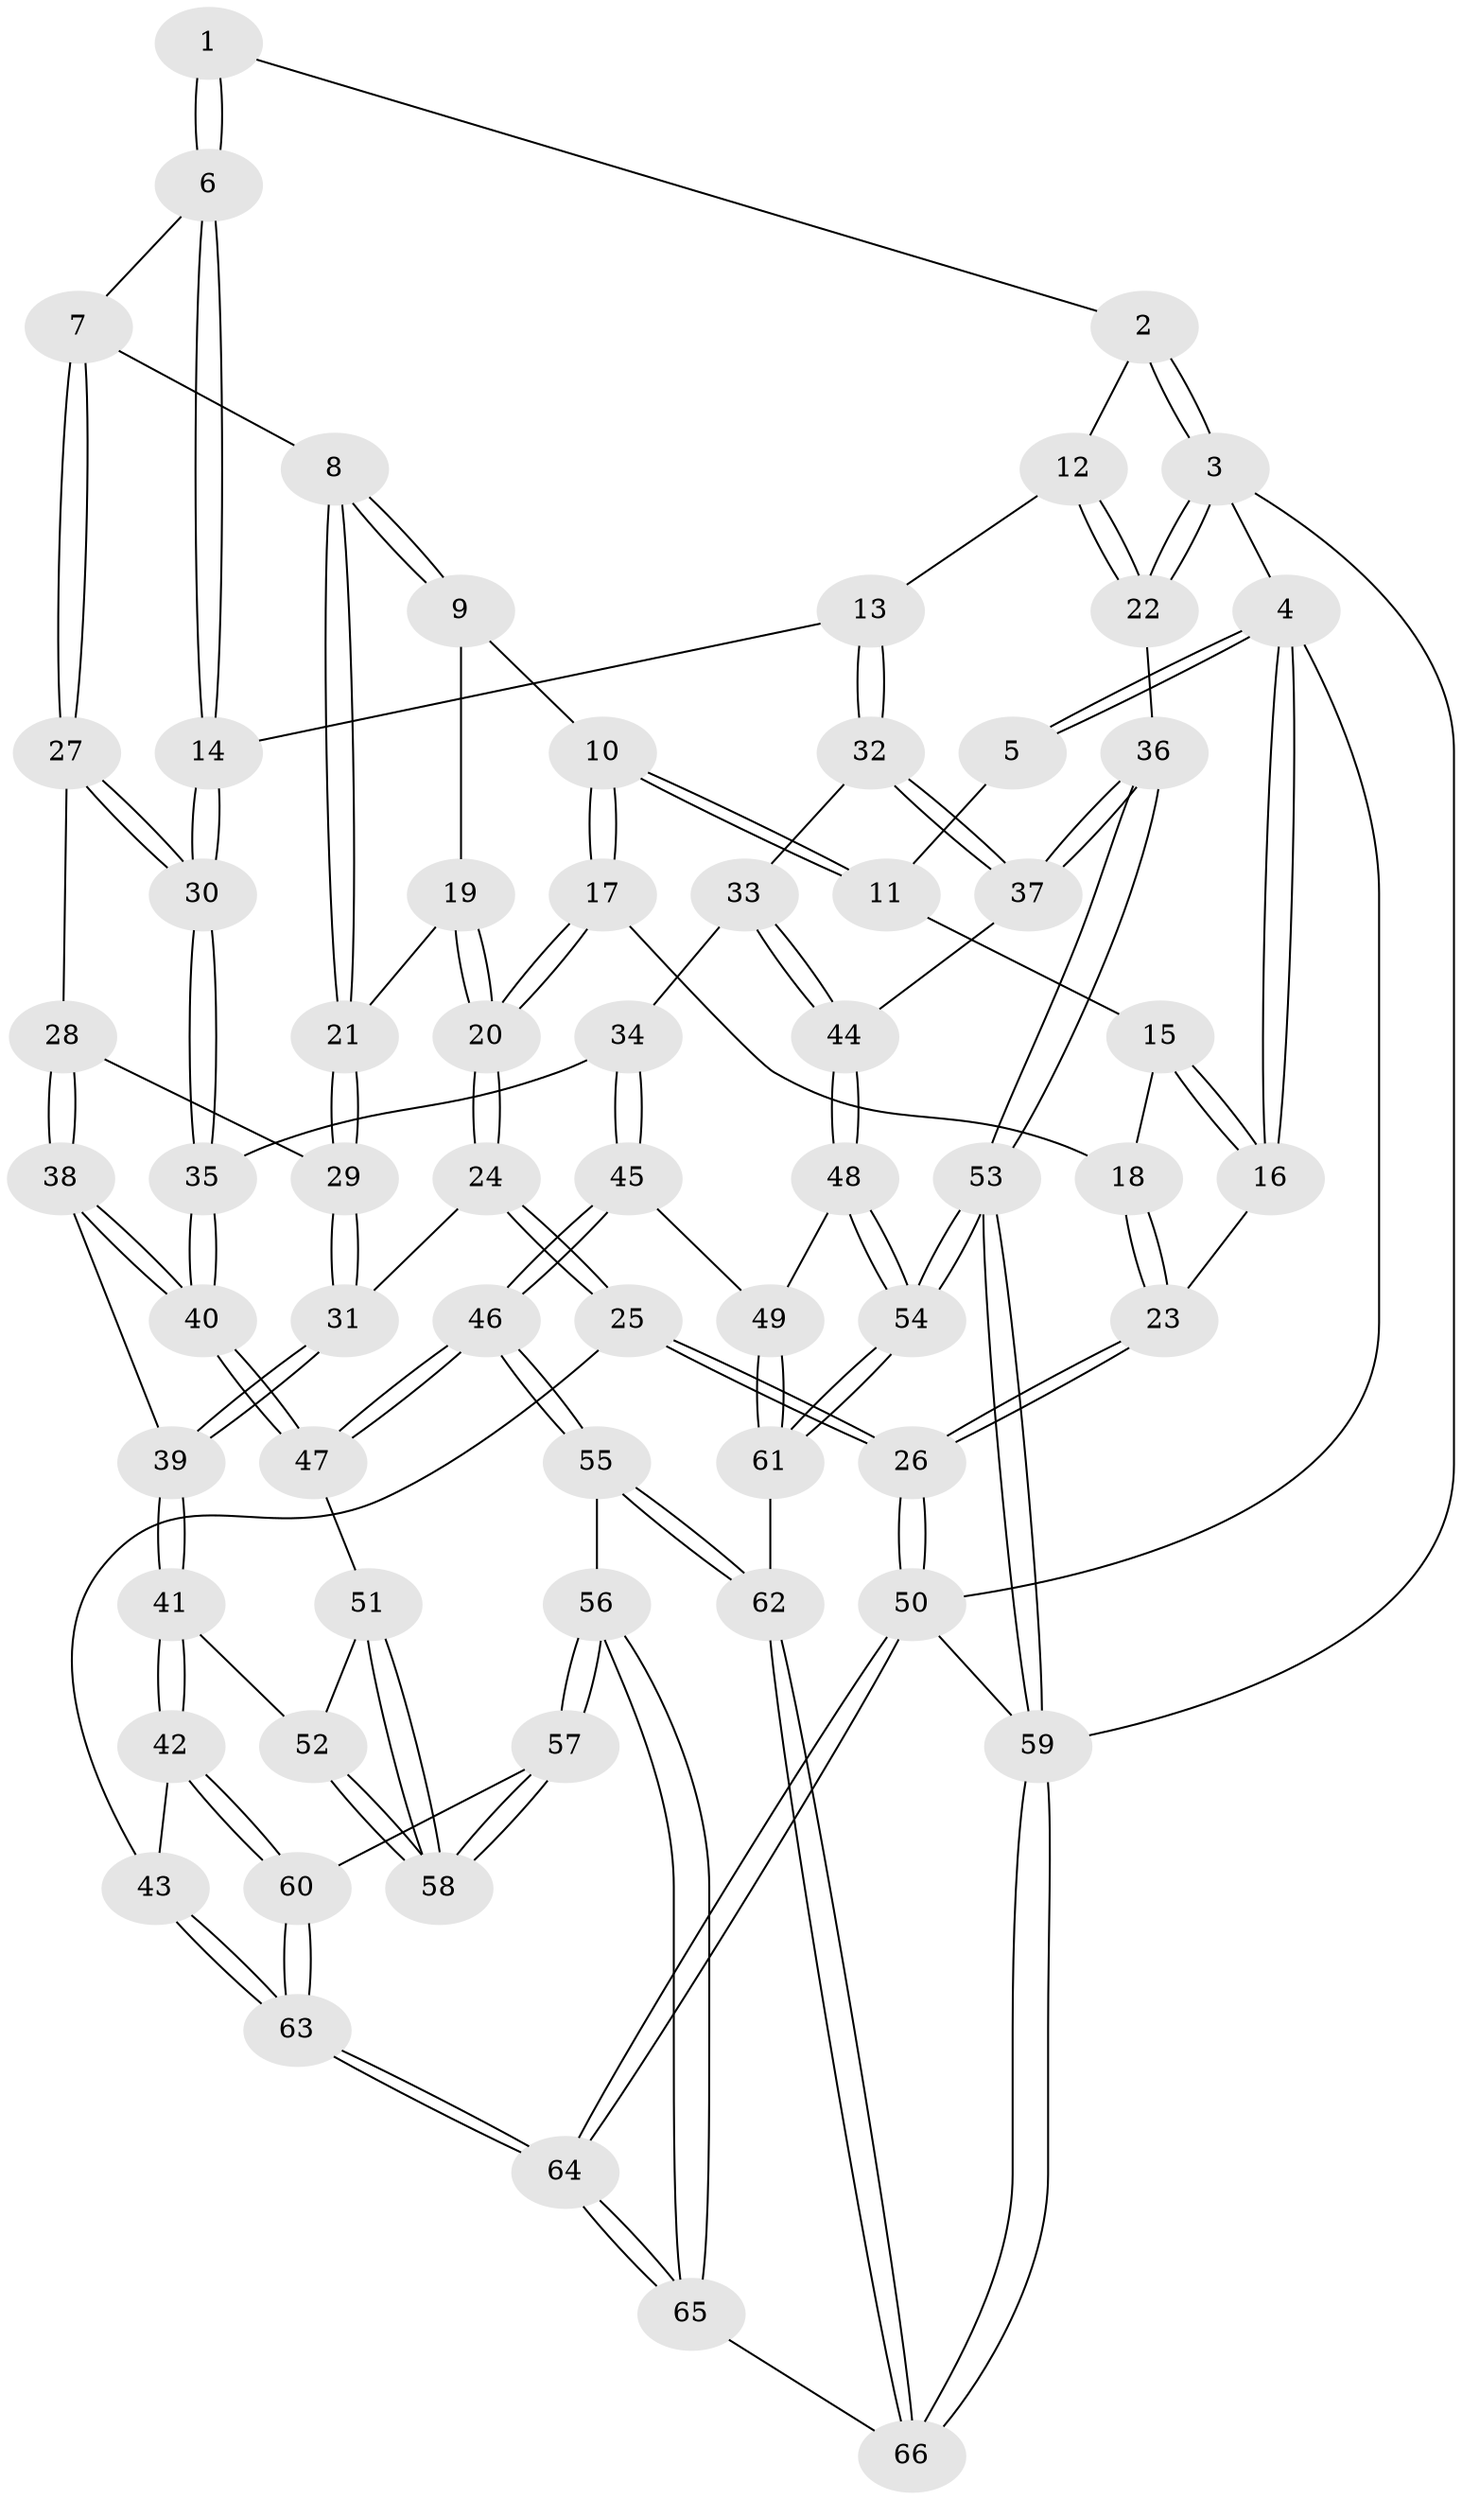 // coarse degree distribution, {2: 0.0425531914893617, 3: 0.723404255319149, 4: 0.23404255319148937}
// Generated by graph-tools (version 1.1) at 2025/38/03/04/25 23:38:31]
// undirected, 66 vertices, 162 edges
graph export_dot {
  node [color=gray90,style=filled];
  1 [pos="+0.6774523308658721+0"];
  2 [pos="+1+0"];
  3 [pos="+1+0"];
  4 [pos="+0+0"];
  5 [pos="+0.2002762930976671+0"];
  6 [pos="+0.6694471730650163+0.030463017888743546"];
  7 [pos="+0.5117860124998679+0.17384029142184773"];
  8 [pos="+0.41759569720746026+0.18896113302051726"];
  9 [pos="+0.29570398328396286+0.1127429516891402"];
  10 [pos="+0.29269466095388535+0.11040439039393826"];
  11 [pos="+0.22071216510507552+0"];
  12 [pos="+0.918002142747579+0.19317766329013358"];
  13 [pos="+0.8465652155868333+0.20443581229879793"];
  14 [pos="+0.8449668649135298+0.20336546014826878"];
  15 [pos="+0.10000229741108328+0.08599086625123013"];
  16 [pos="+0+0"];
  17 [pos="+0.11485214767143172+0.2418801409880965"];
  18 [pos="+0.01779233209693207+0.21585230770661354"];
  19 [pos="+0.22153033764758048+0.27037352191361236"];
  20 [pos="+0.17264620486627766+0.31239061441059734"];
  21 [pos="+0.3906407034545308+0.23905690596401397"];
  22 [pos="+1+0.16230530049120706"];
  23 [pos="+0+0.27204566422905935"];
  24 [pos="+0.19605637863369568+0.3682454813183467"];
  25 [pos="+0+0.5610512026863829"];
  26 [pos="+0+0.5438181298678643"];
  27 [pos="+0.5524205528415626+0.3010777340279207"];
  28 [pos="+0.4418073354815426+0.4281582081781495"];
  29 [pos="+0.3624244047191624+0.30420891229841035"];
  30 [pos="+0.6107622157787383+0.3961720581190174"];
  31 [pos="+0.2736734456787069+0.38577170842828584"];
  32 [pos="+0.8505093626815436+0.2967389113574266"];
  33 [pos="+0.7989842444760061+0.44490546763755057"];
  34 [pos="+0.6332969192697991+0.4620434995170585"];
  35 [pos="+0.6230799900742059+0.4557695463110815"];
  36 [pos="+1+0.4787518705202864"];
  37 [pos="+1+0.48138600066605386"];
  38 [pos="+0.45288895568098303+0.521479182362981"];
  39 [pos="+0.319691642691523+0.5280030593198791"];
  40 [pos="+0.4629464697810304+0.5263044061884329"];
  41 [pos="+0.25259958150819756+0.6059102256209831"];
  42 [pos="+0.20889949786305892+0.6287732549927345"];
  43 [pos="+0.13724103065937673+0.6448281378156394"];
  44 [pos="+0.871681588838753+0.5585153567359997"];
  45 [pos="+0.6746006808309677+0.6423371586462889"];
  46 [pos="+0.5651563767563952+0.7211811229104751"];
  47 [pos="+0.4864860670658023+0.615227301912"];
  48 [pos="+0.850721791639962+0.6343894711823094"];
  49 [pos="+0.778802523952681+0.6593013710592449"];
  50 [pos="+0+1"];
  51 [pos="+0.4054591114803301+0.6650687338681016"];
  52 [pos="+0.30647353325776633+0.6400398531424842"];
  53 [pos="+1+1"];
  54 [pos="+1+1"];
  55 [pos="+0.5630745248725675+0.7308301421938813"];
  56 [pos="+0.4222618406794099+0.8305736471287062"];
  57 [pos="+0.41251856119212926+0.8198536646964444"];
  58 [pos="+0.39413373893795295+0.7525953748710816"];
  59 [pos="+1+1"];
  60 [pos="+0.3356759477243182+0.7833917736076834"];
  61 [pos="+0.7380974252692037+0.8620512975334543"];
  62 [pos="+0.6726439199471808+0.868424812208361"];
  63 [pos="+0.16040419650005655+0.8246805038985229"];
  64 [pos="+0.12442187006948477+1"];
  65 [pos="+0.369374841465477+1"];
  66 [pos="+0.49777516404495675+1"];
  1 -- 2;
  1 -- 6;
  1 -- 6;
  2 -- 3;
  2 -- 3;
  2 -- 12;
  3 -- 4;
  3 -- 22;
  3 -- 22;
  3 -- 59;
  4 -- 5;
  4 -- 5;
  4 -- 16;
  4 -- 16;
  4 -- 50;
  5 -- 11;
  6 -- 7;
  6 -- 14;
  6 -- 14;
  7 -- 8;
  7 -- 27;
  7 -- 27;
  8 -- 9;
  8 -- 9;
  8 -- 21;
  8 -- 21;
  9 -- 10;
  9 -- 19;
  10 -- 11;
  10 -- 11;
  10 -- 17;
  10 -- 17;
  11 -- 15;
  12 -- 13;
  12 -- 22;
  12 -- 22;
  13 -- 14;
  13 -- 32;
  13 -- 32;
  14 -- 30;
  14 -- 30;
  15 -- 16;
  15 -- 16;
  15 -- 18;
  16 -- 23;
  17 -- 18;
  17 -- 20;
  17 -- 20;
  18 -- 23;
  18 -- 23;
  19 -- 20;
  19 -- 20;
  19 -- 21;
  20 -- 24;
  20 -- 24;
  21 -- 29;
  21 -- 29;
  22 -- 36;
  23 -- 26;
  23 -- 26;
  24 -- 25;
  24 -- 25;
  24 -- 31;
  25 -- 26;
  25 -- 26;
  25 -- 43;
  26 -- 50;
  26 -- 50;
  27 -- 28;
  27 -- 30;
  27 -- 30;
  28 -- 29;
  28 -- 38;
  28 -- 38;
  29 -- 31;
  29 -- 31;
  30 -- 35;
  30 -- 35;
  31 -- 39;
  31 -- 39;
  32 -- 33;
  32 -- 37;
  32 -- 37;
  33 -- 34;
  33 -- 44;
  33 -- 44;
  34 -- 35;
  34 -- 45;
  34 -- 45;
  35 -- 40;
  35 -- 40;
  36 -- 37;
  36 -- 37;
  36 -- 53;
  36 -- 53;
  37 -- 44;
  38 -- 39;
  38 -- 40;
  38 -- 40;
  39 -- 41;
  39 -- 41;
  40 -- 47;
  40 -- 47;
  41 -- 42;
  41 -- 42;
  41 -- 52;
  42 -- 43;
  42 -- 60;
  42 -- 60;
  43 -- 63;
  43 -- 63;
  44 -- 48;
  44 -- 48;
  45 -- 46;
  45 -- 46;
  45 -- 49;
  46 -- 47;
  46 -- 47;
  46 -- 55;
  46 -- 55;
  47 -- 51;
  48 -- 49;
  48 -- 54;
  48 -- 54;
  49 -- 61;
  49 -- 61;
  50 -- 64;
  50 -- 64;
  50 -- 59;
  51 -- 52;
  51 -- 58;
  51 -- 58;
  52 -- 58;
  52 -- 58;
  53 -- 54;
  53 -- 54;
  53 -- 59;
  53 -- 59;
  54 -- 61;
  54 -- 61;
  55 -- 56;
  55 -- 62;
  55 -- 62;
  56 -- 57;
  56 -- 57;
  56 -- 65;
  56 -- 65;
  57 -- 58;
  57 -- 58;
  57 -- 60;
  59 -- 66;
  59 -- 66;
  60 -- 63;
  60 -- 63;
  61 -- 62;
  62 -- 66;
  62 -- 66;
  63 -- 64;
  63 -- 64;
  64 -- 65;
  64 -- 65;
  65 -- 66;
}
